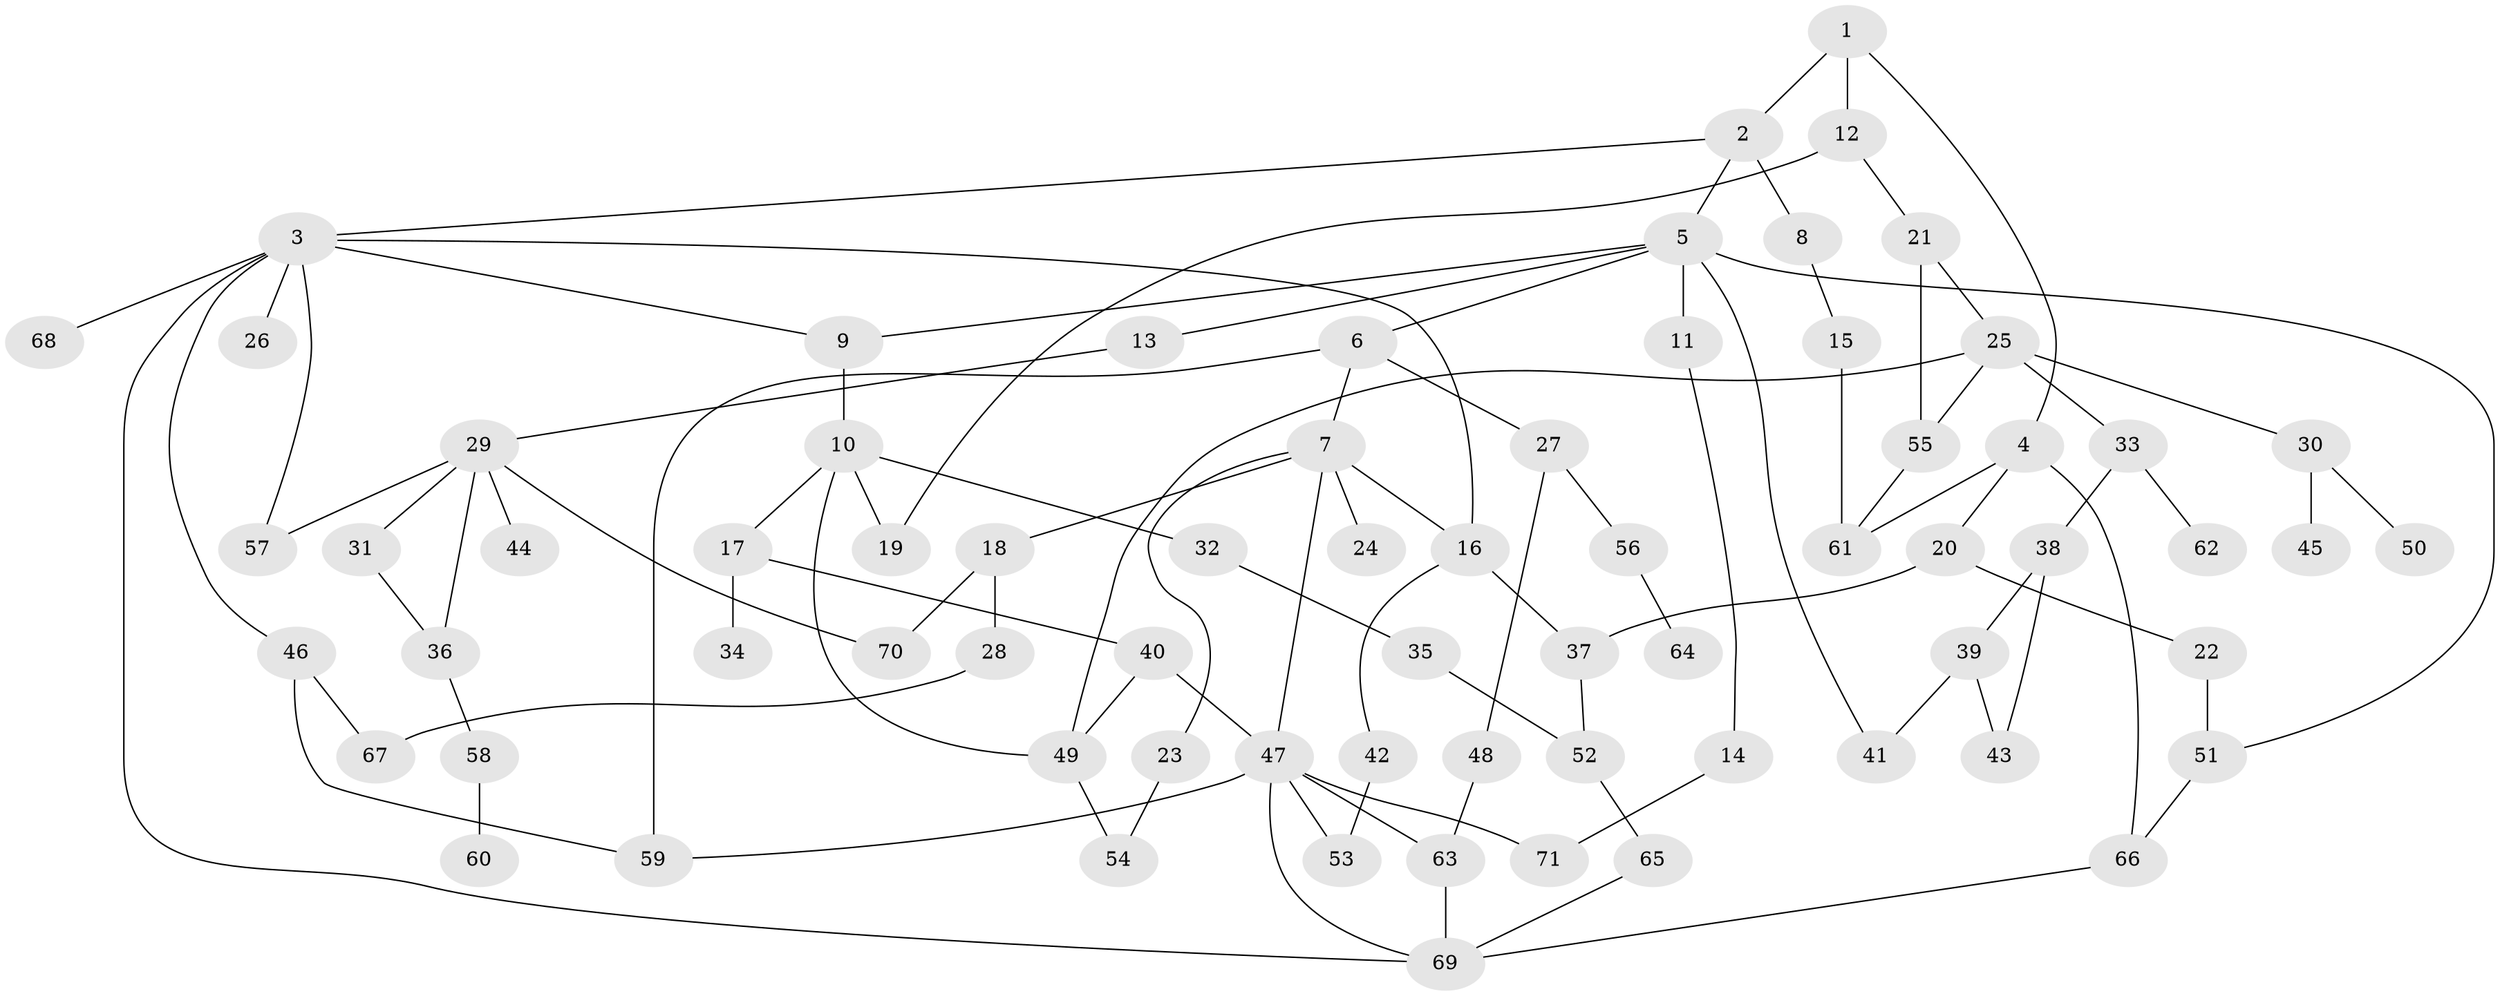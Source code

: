 // Generated by graph-tools (version 1.1) at 2025/13/03/09/25 04:13:15]
// undirected, 71 vertices, 99 edges
graph export_dot {
graph [start="1"]
  node [color=gray90,style=filled];
  1;
  2;
  3;
  4;
  5;
  6;
  7;
  8;
  9;
  10;
  11;
  12;
  13;
  14;
  15;
  16;
  17;
  18;
  19;
  20;
  21;
  22;
  23;
  24;
  25;
  26;
  27;
  28;
  29;
  30;
  31;
  32;
  33;
  34;
  35;
  36;
  37;
  38;
  39;
  40;
  41;
  42;
  43;
  44;
  45;
  46;
  47;
  48;
  49;
  50;
  51;
  52;
  53;
  54;
  55;
  56;
  57;
  58;
  59;
  60;
  61;
  62;
  63;
  64;
  65;
  66;
  67;
  68;
  69;
  70;
  71;
  1 -- 2;
  1 -- 4;
  1 -- 12;
  2 -- 3;
  2 -- 5;
  2 -- 8;
  3 -- 26;
  3 -- 46;
  3 -- 57;
  3 -- 68;
  3 -- 69;
  3 -- 9;
  3 -- 16;
  4 -- 20;
  4 -- 66;
  4 -- 61;
  5 -- 6;
  5 -- 9;
  5 -- 11;
  5 -- 13;
  5 -- 41;
  5 -- 51;
  6 -- 7;
  6 -- 27;
  6 -- 59;
  7 -- 16;
  7 -- 18;
  7 -- 23;
  7 -- 24;
  7 -- 47;
  8 -- 15;
  9 -- 10;
  10 -- 17;
  10 -- 19;
  10 -- 32;
  10 -- 49;
  11 -- 14;
  12 -- 21;
  12 -- 19;
  13 -- 29;
  14 -- 71;
  15 -- 61;
  16 -- 42;
  16 -- 37;
  17 -- 34;
  17 -- 40;
  18 -- 28;
  18 -- 70;
  20 -- 22;
  20 -- 37;
  21 -- 25;
  21 -- 55;
  22 -- 51;
  23 -- 54;
  25 -- 30;
  25 -- 33;
  25 -- 49;
  25 -- 55;
  27 -- 48;
  27 -- 56;
  28 -- 67;
  29 -- 31;
  29 -- 44;
  29 -- 57;
  29 -- 36;
  29 -- 70;
  30 -- 45;
  30 -- 50;
  31 -- 36;
  32 -- 35;
  33 -- 38;
  33 -- 62;
  35 -- 52;
  36 -- 58;
  37 -- 52;
  38 -- 39;
  38 -- 43;
  39 -- 41;
  39 -- 43;
  40 -- 47;
  40 -- 49;
  42 -- 53;
  46 -- 67;
  46 -- 59;
  47 -- 71;
  47 -- 69;
  47 -- 59;
  47 -- 53;
  47 -- 63;
  48 -- 63;
  49 -- 54;
  51 -- 66;
  52 -- 65;
  55 -- 61;
  56 -- 64;
  58 -- 60;
  63 -- 69;
  65 -- 69;
  66 -- 69;
}
